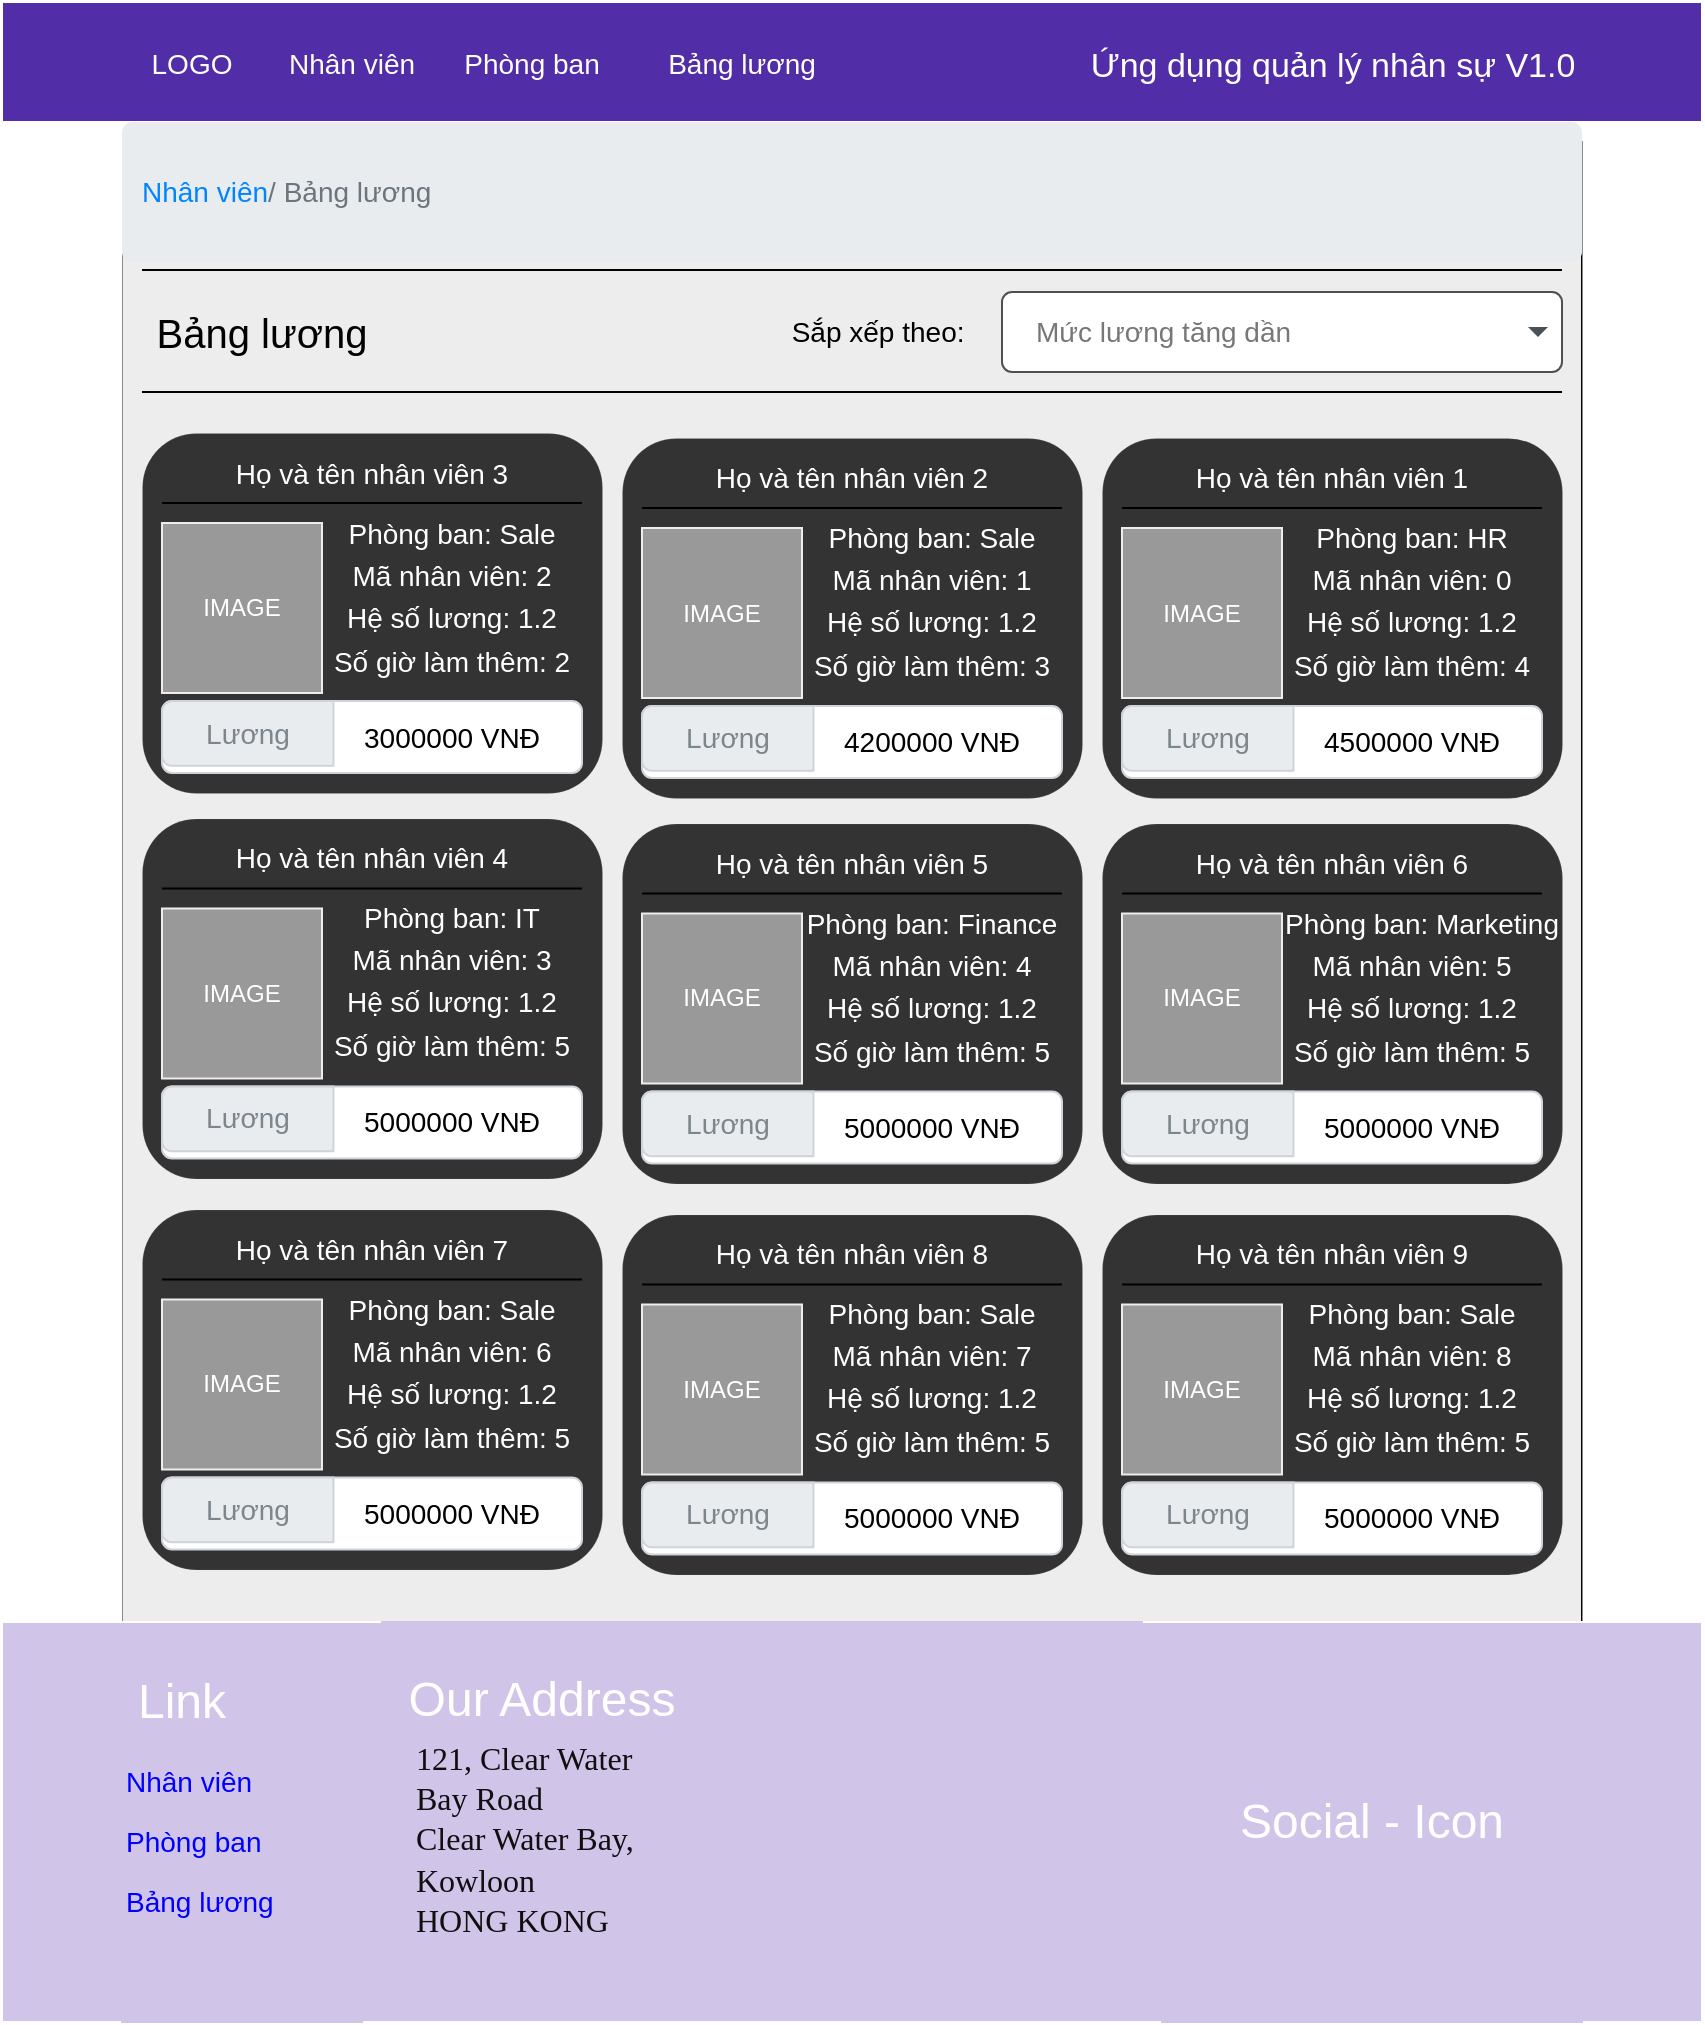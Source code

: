 <mxfile>
    <diagram id="Ei1xBB8gkL-GQEReVUcK" name="Page-1">
        <mxGraphModel dx="765" dy="562" grid="1" gridSize="10" guides="1" tooltips="1" connect="1" arrows="1" fold="1" page="1" pageScale="1" pageWidth="850" pageHeight="1100" math="0" shadow="0">
            <root>
                <mxCell id="0"/>
                <mxCell id="1" parent="0"/>
                <mxCell id="2" value="" style="html=1;shadow=0;dashed=0;fontSize=16;fontColor=#181819;align=left;spacing=15;fillColor=#512da8;strokeWidth=1;strokeColor=#FFFFFF;" vertex="1" parent="1">
                    <mxGeometry width="850" height="60" as="geometry"/>
                </mxCell>
                <mxCell id="3" value="Nhân viên" style="fillColor=none;strokeColor=none;fontSize=14;align=center;fontColor=#FFFFFF;" vertex="1" parent="2">
                    <mxGeometry width="70" height="40" relative="1" as="geometry">
                        <mxPoint x="140" y="10" as="offset"/>
                    </mxGeometry>
                </mxCell>
                <mxCell id="4" value="Phòng ban" style="fillColor=none;strokeColor=none;fontSize=14;align=center;fontColor=#FFFFFF;" vertex="1" parent="2">
                    <mxGeometry width="50" height="40" relative="1" as="geometry">
                        <mxPoint x="240" y="10" as="offset"/>
                    </mxGeometry>
                </mxCell>
                <mxCell id="5" value="Bảng lương" style="fillColor=none;strokeColor=none;fontSize=14;align=center;fontColor=#FFFFFF;" vertex="1" parent="2">
                    <mxGeometry width="80" height="40" relative="1" as="geometry">
                        <mxPoint x="330" y="10" as="offset"/>
                    </mxGeometry>
                </mxCell>
                <mxCell id="6" value="Ứng dụng quản lý nhân sự V1.0" style="fillColor=none;strokeColor=none;fontSize=17;align=center;fontColor=#FFFFFF;spacingLeft=1;strokeWidth=1;" vertex="1" parent="2">
                    <mxGeometry width="250" height="40" relative="1" as="geometry">
                        <mxPoint x="540" y="10" as="offset"/>
                    </mxGeometry>
                </mxCell>
                <mxCell id="7" value="" style="rounded=0;whiteSpace=wrap;html=1;fillColor=#ededed;shadow=0;" vertex="1" parent="1">
                    <mxGeometry x="60" y="70" width="730" height="740" as="geometry"/>
                </mxCell>
                <mxCell id="8" value="LOGO" style="fillColor=none;strokeColor=none;fontSize=14;align=center;fontColor=#FFFFFF;" vertex="1" parent="1">
                    <mxGeometry x="60" y="10" width="70" height="40" as="geometry"/>
                </mxCell>
                <mxCell id="9" value="" style="rounded=0;whiteSpace=wrap;html=1;shadow=0;glass=0;sketch=0;strokeColor=#ededed;strokeWidth=0;fillColor=#FFFFFF;" vertex="1" parent="1">
                    <mxGeometry y="60" width="60" height="750" as="geometry"/>
                </mxCell>
                <mxCell id="10" value="" style="rounded=0;whiteSpace=wrap;html=1;shadow=0;glass=0;sketch=0;strokeColor=#ededed;strokeWidth=0;fillColor=#FFFFFF;" vertex="1" parent="1">
                    <mxGeometry x="790" y="60" width="60" height="750" as="geometry"/>
                </mxCell>
                <mxCell id="11" value="" style="line;strokeWidth=1;html=1;perimeter=backbonePerimeter;points=[];outlineConnect=0;strokeColor=#000000;" vertex="1" parent="1">
                    <mxGeometry x="70" y="129" width="710" height="10" as="geometry"/>
                </mxCell>
                <mxCell id="12" value="&lt;font color=&quot;#0085fc&quot;&gt;Nhân viên&lt;/font&gt;/ Bảng lương" style="html=1;shadow=0;dashed=0;shape=mxgraph.bootstrap.rrect;rSize=5;strokeColor=none;strokeWidth=1;fillColor=#E9ECEF;fontColor=#6C757D;whiteSpace=wrap;align=left;verticalAlign=middle;spacingLeft=0;fontStyle=0;fontSize=14;spacing=10;" vertex="1" parent="1">
                    <mxGeometry x="60" y="60" width="730" height="70" as="geometry"/>
                </mxCell>
                <mxCell id="13" value="&lt;font color=&quot;#000000&quot; style=&quot;font-size: 20px&quot;&gt;Bảng lương&lt;/font&gt;" style="text;html=1;strokeColor=none;fillColor=none;align=center;verticalAlign=middle;whiteSpace=wrap;rounded=0;" vertex="1" parent="1">
                    <mxGeometry x="60" y="140" width="140" height="50" as="geometry"/>
                </mxCell>
                <mxCell id="14" value="&lt;font style=&quot;font-size: 14px&quot;&gt;&lt;br&gt;&lt;br&gt;&lt;br&gt;&lt;br&gt;&lt;br&gt;&lt;br&gt;&lt;/font&gt;" style="rounded=1;whiteSpace=wrap;html=1;strokeColor=#ededed;shadow=0;sketch=0;glass=0;fillColor=#333333;strokeWidth=0;" vertex="1" parent="1">
                    <mxGeometry x="70" y="215.5" width="230" height="180" as="geometry"/>
                </mxCell>
                <mxCell id="15" value="&lt;font color=&quot;#ffffff&quot;&gt;IMAGE&lt;/font&gt;" style="rounded=0;whiteSpace=wrap;html=1;shadow=0;glass=0;sketch=0;strokeColor=#ededed;strokeWidth=1;fillColor=#999999;" vertex="1" parent="1">
                    <mxGeometry x="80" y="260.5" width="80" height="85" as="geometry"/>
                </mxCell>
                <mxCell id="16" value="" style="line;strokeWidth=1;html=1;perimeter=backbonePerimeter;points=[];outlineConnect=0;strokeColor=#000000;" vertex="1" parent="1">
                    <mxGeometry x="70" y="190" width="710" height="10" as="geometry"/>
                </mxCell>
                <mxCell id="17" value="Mức lương tăng dần" style="html=1;shadow=0;dashed=0;shape=mxgraph.bootstrap.rrect;rSize=5;strokeColor=#505050;strokeWidth=1;fillColor=#ffffff;fontColor=#777777;whiteSpace=wrap;align=left;verticalAlign=middle;fontStyle=0;fontSize=14;spacingRight=0;spacing=17;" vertex="1" parent="1">
                    <mxGeometry x="500" y="145" width="280" height="40" as="geometry"/>
                </mxCell>
                <mxCell id="18" value="" style="shape=triangle;direction=south;fillColor=#495057;strokeColor=none;perimeter=none;" vertex="1" parent="17">
                    <mxGeometry x="1" y="0.5" width="10" height="5" relative="1" as="geometry">
                        <mxPoint x="-17" y="-2.5" as="offset"/>
                    </mxGeometry>
                </mxCell>
                <mxCell id="19" value="&lt;font color=&quot;#000000&quot; style=&quot;font-size: 14px&quot;&gt;Sắp xếp theo:&amp;nbsp;&lt;/font&gt;" style="text;html=1;strokeColor=none;fillColor=none;align=center;verticalAlign=middle;whiteSpace=wrap;rounded=0;" vertex="1" parent="1">
                    <mxGeometry x="390" y="147.5" width="100" height="35" as="geometry"/>
                </mxCell>
                <mxCell id="20" value="" style="line;strokeWidth=1;html=1;perimeter=backbonePerimeter;points=[];outlineConnect=0;strokeColor=#000000;" vertex="1" parent="1">
                    <mxGeometry x="80" y="245.5" width="210" height="10" as="geometry"/>
                </mxCell>
                <mxCell id="21" value="&lt;font color=&quot;#ffffff&quot; style=&quot;font-size: 14px&quot;&gt;Họ và tên nhân viên 3&lt;/font&gt;" style="text;html=1;strokeColor=none;fillColor=none;align=center;verticalAlign=middle;whiteSpace=wrap;rounded=0;" vertex="1" parent="1">
                    <mxGeometry x="70" y="215.5" width="230" height="40" as="geometry"/>
                </mxCell>
                <mxCell id="22" value="&lt;font color=&quot;#ffffff&quot; style=&quot;font-size: 14px&quot;&gt;Phòng ban: Sale&lt;/font&gt;" style="text;html=1;strokeColor=none;fillColor=none;align=center;verticalAlign=middle;whiteSpace=wrap;rounded=0;" vertex="1" parent="1">
                    <mxGeometry x="160" y="245.5" width="130" height="40" as="geometry"/>
                </mxCell>
                <mxCell id="23" value="&lt;font color=&quot;#ffffff&quot; style=&quot;font-size: 14px&quot;&gt;Mã nhân viên: 2&lt;/font&gt;" style="text;html=1;strokeColor=none;fillColor=none;align=center;verticalAlign=middle;whiteSpace=wrap;rounded=0;" vertex="1" parent="1">
                    <mxGeometry x="160" y="266.5" width="130" height="40" as="geometry"/>
                </mxCell>
                <mxCell id="24" value="&lt;font color=&quot;#ffffff&quot; style=&quot;font-size: 14px&quot;&gt;Hệ số lương: 1.2&lt;/font&gt;" style="text;html=1;strokeColor=none;fillColor=none;align=center;verticalAlign=middle;whiteSpace=wrap;rounded=0;" vertex="1" parent="1">
                    <mxGeometry x="160" y="287.5" width="130" height="40" as="geometry"/>
                </mxCell>
                <mxCell id="25" value="&lt;font color=&quot;#ffffff&quot; style=&quot;font-size: 14px&quot;&gt;Số giờ làm thêm: 2&lt;/font&gt;" style="text;html=1;strokeColor=none;fillColor=none;align=center;verticalAlign=middle;whiteSpace=wrap;rounded=0;" vertex="1" parent="1">
                    <mxGeometry x="160" y="309.5" width="130" height="40" as="geometry"/>
                </mxCell>
                <mxCell id="26" value="" style="html=1;shadow=0;dashed=0;shape=mxgraph.bootstrap.rrect;rSize=5;strokeColor=#CED4DA;html=1;whiteSpace=wrap;fillColor=#FFFFFF;fontColor=#7D868C;align=left;spacing=15;spacingLeft=40;fontSize=14;" vertex="1" parent="1">
                    <mxGeometry x="80" y="349.5" width="210" height="36" as="geometry"/>
                </mxCell>
                <mxCell id="27" value="Lương" style="html=1;shadow=0;dashed=0;shape=mxgraph.bootstrap.leftButton;strokeColor=inherit;gradientColor=inherit;fontColor=inherit;fillColor=#E9ECEF;rSize=5;perimeter=none;whiteSpace=wrap;resizeHeight=1;fontSize=14;" vertex="1" parent="26">
                    <mxGeometry width="85.714" height="32.4" as="geometry"/>
                </mxCell>
                <mxCell id="28" value="&lt;font color=&quot;#000000&quot; style=&quot;font-size: 14px&quot;&gt;3000000 VNĐ&lt;/font&gt;" style="text;html=1;strokeColor=none;fillColor=none;align=center;verticalAlign=middle;whiteSpace=wrap;rounded=0;" vertex="1" parent="26">
                    <mxGeometry x="95" y="4.5" width="100" height="27" as="geometry"/>
                </mxCell>
                <mxCell id="29" value="&lt;font style=&quot;font-size: 14px&quot;&gt;&lt;br&gt;&lt;br&gt;&lt;br&gt;&lt;br&gt;&lt;br&gt;&lt;br&gt;&lt;/font&gt;" style="rounded=1;whiteSpace=wrap;html=1;strokeColor=#ededed;shadow=0;sketch=0;glass=0;fillColor=#333333;strokeWidth=0;" vertex="1" parent="1">
                    <mxGeometry x="310" y="218" width="230" height="180" as="geometry"/>
                </mxCell>
                <mxCell id="30" value="&lt;font color=&quot;#ffffff&quot;&gt;IMAGE&lt;/font&gt;" style="rounded=0;whiteSpace=wrap;html=1;shadow=0;glass=0;sketch=0;strokeColor=#ededed;strokeWidth=1;fillColor=#999999;" vertex="1" parent="1">
                    <mxGeometry x="320" y="263" width="80" height="85" as="geometry"/>
                </mxCell>
                <mxCell id="31" value="" style="line;strokeWidth=1;html=1;perimeter=backbonePerimeter;points=[];outlineConnect=0;strokeColor=#000000;" vertex="1" parent="1">
                    <mxGeometry x="320" y="248" width="210" height="10" as="geometry"/>
                </mxCell>
                <mxCell id="32" value="&lt;font color=&quot;#ffffff&quot; style=&quot;font-size: 14px&quot;&gt;Họ và tên nhân viên 2&lt;/font&gt;" style="text;html=1;strokeColor=none;fillColor=none;align=center;verticalAlign=middle;whiteSpace=wrap;rounded=0;" vertex="1" parent="1">
                    <mxGeometry x="310" y="218" width="230" height="40" as="geometry"/>
                </mxCell>
                <mxCell id="33" value="&lt;font color=&quot;#ffffff&quot; style=&quot;font-size: 14px&quot;&gt;Phòng ban: Sale&lt;/font&gt;" style="text;html=1;strokeColor=none;fillColor=none;align=center;verticalAlign=middle;whiteSpace=wrap;rounded=0;" vertex="1" parent="1">
                    <mxGeometry x="400" y="248" width="130" height="40" as="geometry"/>
                </mxCell>
                <mxCell id="34" value="&lt;font color=&quot;#ffffff&quot; style=&quot;font-size: 14px&quot;&gt;Mã nhân viên: 1&lt;/font&gt;" style="text;html=1;strokeColor=none;fillColor=none;align=center;verticalAlign=middle;whiteSpace=wrap;rounded=0;" vertex="1" parent="1">
                    <mxGeometry x="400" y="269" width="130" height="40" as="geometry"/>
                </mxCell>
                <mxCell id="35" value="&lt;font color=&quot;#ffffff&quot; style=&quot;font-size: 14px&quot;&gt;Hệ số lương: 1.2&lt;/font&gt;" style="text;html=1;strokeColor=none;fillColor=none;align=center;verticalAlign=middle;whiteSpace=wrap;rounded=0;" vertex="1" parent="1">
                    <mxGeometry x="400" y="290" width="130" height="40" as="geometry"/>
                </mxCell>
                <mxCell id="36" value="&lt;font color=&quot;#ffffff&quot; style=&quot;font-size: 14px&quot;&gt;Số giờ làm thêm: 3&lt;/font&gt;" style="text;html=1;strokeColor=none;fillColor=none;align=center;verticalAlign=middle;whiteSpace=wrap;rounded=0;" vertex="1" parent="1">
                    <mxGeometry x="400" y="312" width="130" height="40" as="geometry"/>
                </mxCell>
                <mxCell id="37" value="" style="html=1;shadow=0;dashed=0;shape=mxgraph.bootstrap.rrect;rSize=5;strokeColor=#CED4DA;html=1;whiteSpace=wrap;fillColor=#FFFFFF;fontColor=#7D868C;align=left;spacing=15;spacingLeft=40;fontSize=14;" vertex="1" parent="1">
                    <mxGeometry x="320" y="352" width="210" height="36" as="geometry"/>
                </mxCell>
                <mxCell id="38" value="Lương" style="html=1;shadow=0;dashed=0;shape=mxgraph.bootstrap.leftButton;strokeColor=inherit;gradientColor=inherit;fontColor=inherit;fillColor=#E9ECEF;rSize=5;perimeter=none;whiteSpace=wrap;resizeHeight=1;fontSize=14;" vertex="1" parent="37">
                    <mxGeometry width="85.714" height="32.4" as="geometry"/>
                </mxCell>
                <mxCell id="39" value="&lt;font color=&quot;#000000&quot; style=&quot;font-size: 14px&quot;&gt;4200000 VNĐ&lt;/font&gt;" style="text;html=1;strokeColor=none;fillColor=none;align=center;verticalAlign=middle;whiteSpace=wrap;rounded=0;" vertex="1" parent="37">
                    <mxGeometry x="95" y="4.5" width="100" height="27" as="geometry"/>
                </mxCell>
                <mxCell id="40" value="&lt;font style=&quot;font-size: 14px&quot;&gt;&lt;br&gt;&lt;br&gt;&lt;br&gt;&lt;br&gt;&lt;br&gt;&lt;br&gt;&lt;/font&gt;" style="rounded=1;whiteSpace=wrap;html=1;strokeColor=#ededed;shadow=0;sketch=0;glass=0;fillColor=#333333;strokeWidth=0;" vertex="1" parent="1">
                    <mxGeometry x="550" y="218" width="230" height="180" as="geometry"/>
                </mxCell>
                <mxCell id="41" value="&lt;font color=&quot;#ffffff&quot;&gt;IMAGE&lt;/font&gt;" style="rounded=0;whiteSpace=wrap;html=1;shadow=0;glass=0;sketch=0;strokeColor=#ededed;strokeWidth=1;fillColor=#999999;" vertex="1" parent="1">
                    <mxGeometry x="560" y="263" width="80" height="85" as="geometry"/>
                </mxCell>
                <mxCell id="42" value="" style="line;strokeWidth=1;html=1;perimeter=backbonePerimeter;points=[];outlineConnect=0;strokeColor=#000000;" vertex="1" parent="1">
                    <mxGeometry x="560" y="248" width="210" height="10" as="geometry"/>
                </mxCell>
                <mxCell id="43" value="&lt;font color=&quot;#ffffff&quot; style=&quot;font-size: 14px&quot;&gt;Họ và tên nhân viên 1&lt;/font&gt;" style="text;html=1;strokeColor=none;fillColor=none;align=center;verticalAlign=middle;whiteSpace=wrap;rounded=0;" vertex="1" parent="1">
                    <mxGeometry x="550" y="218" width="230" height="40" as="geometry"/>
                </mxCell>
                <mxCell id="44" value="&lt;font color=&quot;#ffffff&quot; style=&quot;font-size: 14px&quot;&gt;Phòng ban: HR&lt;/font&gt;" style="text;html=1;strokeColor=none;fillColor=none;align=center;verticalAlign=middle;whiteSpace=wrap;rounded=0;" vertex="1" parent="1">
                    <mxGeometry x="640" y="248" width="130" height="40" as="geometry"/>
                </mxCell>
                <mxCell id="45" value="&lt;font color=&quot;#ffffff&quot; style=&quot;font-size: 14px&quot;&gt;Mã nhân viên: 0&lt;/font&gt;" style="text;html=1;strokeColor=none;fillColor=none;align=center;verticalAlign=middle;whiteSpace=wrap;rounded=0;" vertex="1" parent="1">
                    <mxGeometry x="640" y="269" width="130" height="40" as="geometry"/>
                </mxCell>
                <mxCell id="46" value="&lt;font color=&quot;#ffffff&quot; style=&quot;font-size: 14px&quot;&gt;Hệ số lương: 1.2&lt;/font&gt;" style="text;html=1;strokeColor=none;fillColor=none;align=center;verticalAlign=middle;whiteSpace=wrap;rounded=0;" vertex="1" parent="1">
                    <mxGeometry x="640" y="290" width="130" height="40" as="geometry"/>
                </mxCell>
                <mxCell id="47" value="&lt;font color=&quot;#ffffff&quot; style=&quot;font-size: 14px&quot;&gt;Số giờ làm thêm: 4&lt;/font&gt;" style="text;html=1;strokeColor=none;fillColor=none;align=center;verticalAlign=middle;whiteSpace=wrap;rounded=0;" vertex="1" parent="1">
                    <mxGeometry x="640" y="312" width="130" height="40" as="geometry"/>
                </mxCell>
                <mxCell id="48" value="" style="html=1;shadow=0;dashed=0;shape=mxgraph.bootstrap.rrect;rSize=5;strokeColor=#CED4DA;html=1;whiteSpace=wrap;fillColor=#FFFFFF;fontColor=#7D868C;align=left;spacing=15;spacingLeft=40;fontSize=14;" vertex="1" parent="1">
                    <mxGeometry x="560" y="352" width="210" height="36" as="geometry"/>
                </mxCell>
                <mxCell id="49" value="Lương" style="html=1;shadow=0;dashed=0;shape=mxgraph.bootstrap.leftButton;strokeColor=inherit;gradientColor=inherit;fontColor=inherit;fillColor=#E9ECEF;rSize=5;perimeter=none;whiteSpace=wrap;resizeHeight=1;fontSize=14;" vertex="1" parent="48">
                    <mxGeometry width="85.714" height="32.4" as="geometry"/>
                </mxCell>
                <mxCell id="50" value="&lt;font color=&quot;#000000&quot; style=&quot;font-size: 14px&quot;&gt;4500000 VNĐ&lt;/font&gt;" style="text;html=1;strokeColor=none;fillColor=none;align=center;verticalAlign=middle;whiteSpace=wrap;rounded=0;" vertex="1" parent="48">
                    <mxGeometry x="95" y="4.5" width="100" height="27" as="geometry"/>
                </mxCell>
                <mxCell id="51" value="&lt;font style=&quot;font-size: 14px&quot;&gt;&lt;br&gt;&lt;br&gt;&lt;br&gt;&lt;br&gt;&lt;br&gt;&lt;br&gt;&lt;/font&gt;" style="rounded=1;whiteSpace=wrap;html=1;strokeColor=#ededed;shadow=0;sketch=0;glass=0;fillColor=#333333;strokeWidth=0;" vertex="1" parent="1">
                    <mxGeometry x="70" y="408.25" width="230" height="180" as="geometry"/>
                </mxCell>
                <mxCell id="52" value="&lt;font color=&quot;#ffffff&quot;&gt;IMAGE&lt;/font&gt;" style="rounded=0;whiteSpace=wrap;html=1;shadow=0;glass=0;sketch=0;strokeColor=#ededed;strokeWidth=1;fillColor=#999999;" vertex="1" parent="1">
                    <mxGeometry x="80" y="453.25" width="80" height="85" as="geometry"/>
                </mxCell>
                <mxCell id="53" value="" style="line;strokeWidth=1;html=1;perimeter=backbonePerimeter;points=[];outlineConnect=0;strokeColor=#000000;" vertex="1" parent="1">
                    <mxGeometry x="80" y="438.25" width="210" height="10" as="geometry"/>
                </mxCell>
                <mxCell id="54" value="&lt;font color=&quot;#ffffff&quot; style=&quot;font-size: 14px&quot;&gt;Họ và tên nhân viên 4&lt;/font&gt;" style="text;html=1;strokeColor=none;fillColor=none;align=center;verticalAlign=middle;whiteSpace=wrap;rounded=0;" vertex="1" parent="1">
                    <mxGeometry x="70" y="408.25" width="230" height="40" as="geometry"/>
                </mxCell>
                <mxCell id="55" value="&lt;font color=&quot;#ffffff&quot; style=&quot;font-size: 14px&quot;&gt;Phòng ban: IT&lt;/font&gt;" style="text;html=1;strokeColor=none;fillColor=none;align=center;verticalAlign=middle;whiteSpace=wrap;rounded=0;" vertex="1" parent="1">
                    <mxGeometry x="160" y="438.25" width="130" height="40" as="geometry"/>
                </mxCell>
                <mxCell id="56" value="&lt;font color=&quot;#ffffff&quot; style=&quot;font-size: 14px&quot;&gt;Mã nhân viên: 3&lt;/font&gt;" style="text;html=1;strokeColor=none;fillColor=none;align=center;verticalAlign=middle;whiteSpace=wrap;rounded=0;" vertex="1" parent="1">
                    <mxGeometry x="160" y="459.25" width="130" height="40" as="geometry"/>
                </mxCell>
                <mxCell id="57" value="&lt;font color=&quot;#ffffff&quot; style=&quot;font-size: 14px&quot;&gt;Hệ số lương: 1.2&lt;/font&gt;" style="text;html=1;strokeColor=none;fillColor=none;align=center;verticalAlign=middle;whiteSpace=wrap;rounded=0;" vertex="1" parent="1">
                    <mxGeometry x="160" y="480.25" width="130" height="40" as="geometry"/>
                </mxCell>
                <mxCell id="58" value="&lt;font color=&quot;#ffffff&quot; style=&quot;font-size: 14px&quot;&gt;Số giờ làm thêm: 5&lt;/font&gt;" style="text;html=1;strokeColor=none;fillColor=none;align=center;verticalAlign=middle;whiteSpace=wrap;rounded=0;" vertex="1" parent="1">
                    <mxGeometry x="160" y="502.25" width="130" height="40" as="geometry"/>
                </mxCell>
                <mxCell id="59" value="" style="html=1;shadow=0;dashed=0;shape=mxgraph.bootstrap.rrect;rSize=5;strokeColor=#CED4DA;html=1;whiteSpace=wrap;fillColor=#FFFFFF;fontColor=#7D868C;align=left;spacing=15;spacingLeft=40;fontSize=14;" vertex="1" parent="1">
                    <mxGeometry x="80" y="542.25" width="210" height="36" as="geometry"/>
                </mxCell>
                <mxCell id="60" value="Lương" style="html=1;shadow=0;dashed=0;shape=mxgraph.bootstrap.leftButton;strokeColor=inherit;gradientColor=inherit;fontColor=inherit;fillColor=#E9ECEF;rSize=5;perimeter=none;whiteSpace=wrap;resizeHeight=1;fontSize=14;" vertex="1" parent="59">
                    <mxGeometry width="85.714" height="32.4" as="geometry"/>
                </mxCell>
                <mxCell id="61" value="&lt;font color=&quot;#000000&quot; style=&quot;font-size: 14px&quot;&gt;5000000 VNĐ&lt;/font&gt;" style="text;html=1;strokeColor=none;fillColor=none;align=center;verticalAlign=middle;whiteSpace=wrap;rounded=0;" vertex="1" parent="59">
                    <mxGeometry x="95" y="4.5" width="100" height="27" as="geometry"/>
                </mxCell>
                <mxCell id="62" value="&lt;font style=&quot;font-size: 14px&quot;&gt;&lt;br&gt;&lt;br&gt;&lt;br&gt;&lt;br&gt;&lt;br&gt;&lt;br&gt;&lt;/font&gt;" style="rounded=1;whiteSpace=wrap;html=1;strokeColor=#ededed;shadow=0;sketch=0;glass=0;fillColor=#333333;strokeWidth=0;" vertex="1" parent="1">
                    <mxGeometry x="310" y="410.75" width="230" height="180" as="geometry"/>
                </mxCell>
                <mxCell id="63" value="&lt;font color=&quot;#ffffff&quot;&gt;IMAGE&lt;/font&gt;" style="rounded=0;whiteSpace=wrap;html=1;shadow=0;glass=0;sketch=0;strokeColor=#ededed;strokeWidth=1;fillColor=#999999;" vertex="1" parent="1">
                    <mxGeometry x="320" y="455.75" width="80" height="85" as="geometry"/>
                </mxCell>
                <mxCell id="64" value="" style="line;strokeWidth=1;html=1;perimeter=backbonePerimeter;points=[];outlineConnect=0;strokeColor=#000000;" vertex="1" parent="1">
                    <mxGeometry x="320" y="440.75" width="210" height="10" as="geometry"/>
                </mxCell>
                <mxCell id="65" value="&lt;font color=&quot;#ffffff&quot; style=&quot;font-size: 14px&quot;&gt;Họ và tên nhân viên 5&lt;/font&gt;" style="text;html=1;strokeColor=none;fillColor=none;align=center;verticalAlign=middle;whiteSpace=wrap;rounded=0;" vertex="1" parent="1">
                    <mxGeometry x="310" y="410.75" width="230" height="40" as="geometry"/>
                </mxCell>
                <mxCell id="66" value="&lt;font color=&quot;#ffffff&quot; style=&quot;font-size: 14px&quot;&gt;Phòng ban: Finance&lt;/font&gt;" style="text;html=1;strokeColor=none;fillColor=none;align=center;verticalAlign=middle;whiteSpace=wrap;rounded=0;" vertex="1" parent="1">
                    <mxGeometry x="400" y="440.75" width="130" height="40" as="geometry"/>
                </mxCell>
                <mxCell id="67" value="&lt;font color=&quot;#ffffff&quot; style=&quot;font-size: 14px&quot;&gt;Mã nhân viên: 4&lt;/font&gt;" style="text;html=1;strokeColor=none;fillColor=none;align=center;verticalAlign=middle;whiteSpace=wrap;rounded=0;" vertex="1" parent="1">
                    <mxGeometry x="400" y="461.75" width="130" height="40" as="geometry"/>
                </mxCell>
                <mxCell id="68" value="&lt;font color=&quot;#ffffff&quot; style=&quot;font-size: 14px&quot;&gt;Hệ số lương: 1.2&lt;/font&gt;" style="text;html=1;strokeColor=none;fillColor=none;align=center;verticalAlign=middle;whiteSpace=wrap;rounded=0;" vertex="1" parent="1">
                    <mxGeometry x="400" y="482.75" width="130" height="40" as="geometry"/>
                </mxCell>
                <mxCell id="69" value="&lt;font color=&quot;#ffffff&quot; style=&quot;font-size: 14px&quot;&gt;Số giờ làm thêm: 5&lt;/font&gt;" style="text;html=1;strokeColor=none;fillColor=none;align=center;verticalAlign=middle;whiteSpace=wrap;rounded=0;" vertex="1" parent="1">
                    <mxGeometry x="400" y="504.75" width="130" height="40" as="geometry"/>
                </mxCell>
                <mxCell id="70" value="" style="html=1;shadow=0;dashed=0;shape=mxgraph.bootstrap.rrect;rSize=5;strokeColor=#CED4DA;html=1;whiteSpace=wrap;fillColor=#FFFFFF;fontColor=#7D868C;align=left;spacing=15;spacingLeft=40;fontSize=14;" vertex="1" parent="1">
                    <mxGeometry x="320" y="544.75" width="210" height="36" as="geometry"/>
                </mxCell>
                <mxCell id="71" value="Lương" style="html=1;shadow=0;dashed=0;shape=mxgraph.bootstrap.leftButton;strokeColor=inherit;gradientColor=inherit;fontColor=inherit;fillColor=#E9ECEF;rSize=5;perimeter=none;whiteSpace=wrap;resizeHeight=1;fontSize=14;" vertex="1" parent="70">
                    <mxGeometry width="85.714" height="32.4" as="geometry"/>
                </mxCell>
                <mxCell id="72" value="&lt;font color=&quot;#000000&quot; style=&quot;font-size: 14px&quot;&gt;5000000 VNĐ&lt;/font&gt;" style="text;html=1;strokeColor=none;fillColor=none;align=center;verticalAlign=middle;whiteSpace=wrap;rounded=0;" vertex="1" parent="70">
                    <mxGeometry x="95" y="4.5" width="100" height="27" as="geometry"/>
                </mxCell>
                <mxCell id="73" value="&lt;font style=&quot;font-size: 14px&quot;&gt;&lt;br&gt;&lt;br&gt;&lt;br&gt;&lt;br&gt;&lt;br&gt;&lt;br&gt;&lt;/font&gt;" style="rounded=1;whiteSpace=wrap;html=1;strokeColor=#ededed;shadow=0;sketch=0;glass=0;fillColor=#333333;strokeWidth=0;" vertex="1" parent="1">
                    <mxGeometry x="550" y="410.75" width="230" height="180" as="geometry"/>
                </mxCell>
                <mxCell id="74" value="&lt;font color=&quot;#ffffff&quot;&gt;IMAGE&lt;/font&gt;" style="rounded=0;whiteSpace=wrap;html=1;shadow=0;glass=0;sketch=0;strokeColor=#ededed;strokeWidth=1;fillColor=#999999;" vertex="1" parent="1">
                    <mxGeometry x="560" y="455.75" width="80" height="85" as="geometry"/>
                </mxCell>
                <mxCell id="75" value="" style="line;strokeWidth=1;html=1;perimeter=backbonePerimeter;points=[];outlineConnect=0;strokeColor=#000000;" vertex="1" parent="1">
                    <mxGeometry x="560" y="440.75" width="210" height="10" as="geometry"/>
                </mxCell>
                <mxCell id="76" value="&lt;font color=&quot;#ffffff&quot; style=&quot;font-size: 14px&quot;&gt;Họ và tên nhân viên 6&lt;/font&gt;" style="text;html=1;strokeColor=none;fillColor=none;align=center;verticalAlign=middle;whiteSpace=wrap;rounded=0;" vertex="1" parent="1">
                    <mxGeometry x="550" y="410.75" width="230" height="40" as="geometry"/>
                </mxCell>
                <mxCell id="77" value="&lt;font color=&quot;#ffffff&quot; style=&quot;font-size: 14px&quot;&gt;Phòng ban: Marketing&lt;/font&gt;" style="text;html=1;strokeColor=none;fillColor=none;align=center;verticalAlign=middle;whiteSpace=wrap;rounded=0;" vertex="1" parent="1">
                    <mxGeometry x="640" y="440.75" width="140" height="40" as="geometry"/>
                </mxCell>
                <mxCell id="78" value="&lt;font color=&quot;#ffffff&quot; style=&quot;font-size: 14px&quot;&gt;Mã nhân viên: 5&lt;/font&gt;" style="text;html=1;strokeColor=none;fillColor=none;align=center;verticalAlign=middle;whiteSpace=wrap;rounded=0;" vertex="1" parent="1">
                    <mxGeometry x="640" y="461.75" width="130" height="40" as="geometry"/>
                </mxCell>
                <mxCell id="79" value="&lt;font color=&quot;#ffffff&quot; style=&quot;font-size: 14px&quot;&gt;Hệ số lương: 1.2&lt;/font&gt;" style="text;html=1;strokeColor=none;fillColor=none;align=center;verticalAlign=middle;whiteSpace=wrap;rounded=0;" vertex="1" parent="1">
                    <mxGeometry x="640" y="482.75" width="130" height="40" as="geometry"/>
                </mxCell>
                <mxCell id="80" value="&lt;font color=&quot;#ffffff&quot; style=&quot;font-size: 14px&quot;&gt;Số giờ làm thêm: 5&lt;/font&gt;" style="text;html=1;strokeColor=none;fillColor=none;align=center;verticalAlign=middle;whiteSpace=wrap;rounded=0;" vertex="1" parent="1">
                    <mxGeometry x="640" y="504.75" width="130" height="40" as="geometry"/>
                </mxCell>
                <mxCell id="81" value="" style="html=1;shadow=0;dashed=0;shape=mxgraph.bootstrap.rrect;rSize=5;strokeColor=#CED4DA;html=1;whiteSpace=wrap;fillColor=#FFFFFF;fontColor=#7D868C;align=left;spacing=15;spacingLeft=40;fontSize=14;" vertex="1" parent="1">
                    <mxGeometry x="560" y="544.75" width="210" height="36" as="geometry"/>
                </mxCell>
                <mxCell id="82" value="Lương" style="html=1;shadow=0;dashed=0;shape=mxgraph.bootstrap.leftButton;strokeColor=inherit;gradientColor=inherit;fontColor=inherit;fillColor=#E9ECEF;rSize=5;perimeter=none;whiteSpace=wrap;resizeHeight=1;fontSize=14;" vertex="1" parent="81">
                    <mxGeometry width="85.714" height="32.4" as="geometry"/>
                </mxCell>
                <mxCell id="83" value="&lt;font color=&quot;#000000&quot; style=&quot;font-size: 14px&quot;&gt;5000000 VNĐ&lt;/font&gt;" style="text;html=1;strokeColor=none;fillColor=none;align=center;verticalAlign=middle;whiteSpace=wrap;rounded=0;" vertex="1" parent="81">
                    <mxGeometry x="95" y="4.5" width="100" height="27" as="geometry"/>
                </mxCell>
                <mxCell id="84" value="&lt;font style=&quot;font-size: 14px&quot;&gt;&lt;br&gt;&lt;br&gt;&lt;br&gt;&lt;br&gt;&lt;br&gt;&lt;br&gt;&lt;/font&gt;" style="rounded=1;whiteSpace=wrap;html=1;strokeColor=#ededed;shadow=0;sketch=0;glass=0;fillColor=#333333;strokeWidth=0;" vertex="1" parent="1">
                    <mxGeometry x="70" y="603.75" width="230" height="180" as="geometry"/>
                </mxCell>
                <mxCell id="85" value="&lt;font color=&quot;#ffffff&quot;&gt;IMAGE&lt;/font&gt;" style="rounded=0;whiteSpace=wrap;html=1;shadow=0;glass=0;sketch=0;strokeColor=#ededed;strokeWidth=1;fillColor=#999999;" vertex="1" parent="1">
                    <mxGeometry x="80" y="648.75" width="80" height="85" as="geometry"/>
                </mxCell>
                <mxCell id="86" value="" style="line;strokeWidth=1;html=1;perimeter=backbonePerimeter;points=[];outlineConnect=0;strokeColor=#000000;" vertex="1" parent="1">
                    <mxGeometry x="80" y="633.75" width="210" height="10" as="geometry"/>
                </mxCell>
                <mxCell id="87" value="&lt;font color=&quot;#ffffff&quot; style=&quot;font-size: 14px&quot;&gt;Họ và tên nhân viên 7&lt;/font&gt;" style="text;html=1;strokeColor=none;fillColor=none;align=center;verticalAlign=middle;whiteSpace=wrap;rounded=0;" vertex="1" parent="1">
                    <mxGeometry x="70" y="603.75" width="230" height="40" as="geometry"/>
                </mxCell>
                <mxCell id="88" value="&lt;font color=&quot;#ffffff&quot; style=&quot;font-size: 14px&quot;&gt;Phòng ban: Sale&lt;/font&gt;" style="text;html=1;strokeColor=none;fillColor=none;align=center;verticalAlign=middle;whiteSpace=wrap;rounded=0;" vertex="1" parent="1">
                    <mxGeometry x="160" y="633.75" width="130" height="40" as="geometry"/>
                </mxCell>
                <mxCell id="89" value="&lt;font color=&quot;#ffffff&quot; style=&quot;font-size: 14px&quot;&gt;Mã nhân viên: 6&lt;/font&gt;" style="text;html=1;strokeColor=none;fillColor=none;align=center;verticalAlign=middle;whiteSpace=wrap;rounded=0;" vertex="1" parent="1">
                    <mxGeometry x="160" y="654.75" width="130" height="40" as="geometry"/>
                </mxCell>
                <mxCell id="90" value="&lt;font color=&quot;#ffffff&quot; style=&quot;font-size: 14px&quot;&gt;Hệ số lương: 1.2&lt;/font&gt;" style="text;html=1;strokeColor=none;fillColor=none;align=center;verticalAlign=middle;whiteSpace=wrap;rounded=0;" vertex="1" parent="1">
                    <mxGeometry x="160" y="675.75" width="130" height="40" as="geometry"/>
                </mxCell>
                <mxCell id="91" value="&lt;font color=&quot;#ffffff&quot; style=&quot;font-size: 14px&quot;&gt;Số giờ làm thêm: 5&lt;/font&gt;" style="text;html=1;strokeColor=none;fillColor=none;align=center;verticalAlign=middle;whiteSpace=wrap;rounded=0;" vertex="1" parent="1">
                    <mxGeometry x="160" y="697.75" width="130" height="40" as="geometry"/>
                </mxCell>
                <mxCell id="92" value="" style="html=1;shadow=0;dashed=0;shape=mxgraph.bootstrap.rrect;rSize=5;strokeColor=#CED4DA;html=1;whiteSpace=wrap;fillColor=#FFFFFF;fontColor=#7D868C;align=left;spacing=15;spacingLeft=40;fontSize=14;" vertex="1" parent="1">
                    <mxGeometry x="80" y="737.75" width="210" height="36" as="geometry"/>
                </mxCell>
                <mxCell id="93" value="Lương" style="html=1;shadow=0;dashed=0;shape=mxgraph.bootstrap.leftButton;strokeColor=inherit;gradientColor=inherit;fontColor=inherit;fillColor=#E9ECEF;rSize=5;perimeter=none;whiteSpace=wrap;resizeHeight=1;fontSize=14;" vertex="1" parent="92">
                    <mxGeometry width="85.714" height="32.4" as="geometry"/>
                </mxCell>
                <mxCell id="94" value="&lt;font color=&quot;#000000&quot; style=&quot;font-size: 14px&quot;&gt;5000000 VNĐ&lt;/font&gt;" style="text;html=1;strokeColor=none;fillColor=none;align=center;verticalAlign=middle;whiteSpace=wrap;rounded=0;" vertex="1" parent="92">
                    <mxGeometry x="95" y="4.5" width="100" height="27" as="geometry"/>
                </mxCell>
                <mxCell id="95" value="&lt;font style=&quot;font-size: 14px&quot;&gt;&lt;br&gt;&lt;br&gt;&lt;br&gt;&lt;br&gt;&lt;br&gt;&lt;br&gt;&lt;/font&gt;" style="rounded=1;whiteSpace=wrap;html=1;strokeColor=#ededed;shadow=0;sketch=0;glass=0;fillColor=#333333;strokeWidth=0;" vertex="1" parent="1">
                    <mxGeometry x="310" y="606.25" width="230" height="180" as="geometry"/>
                </mxCell>
                <mxCell id="96" value="&lt;font color=&quot;#ffffff&quot;&gt;IMAGE&lt;/font&gt;" style="rounded=0;whiteSpace=wrap;html=1;shadow=0;glass=0;sketch=0;strokeColor=#ededed;strokeWidth=1;fillColor=#999999;" vertex="1" parent="1">
                    <mxGeometry x="320" y="651.25" width="80" height="85" as="geometry"/>
                </mxCell>
                <mxCell id="97" value="" style="line;strokeWidth=1;html=1;perimeter=backbonePerimeter;points=[];outlineConnect=0;strokeColor=#000000;" vertex="1" parent="1">
                    <mxGeometry x="320" y="636.25" width="210" height="10" as="geometry"/>
                </mxCell>
                <mxCell id="98" value="&lt;font color=&quot;#ffffff&quot; style=&quot;font-size: 14px&quot;&gt;Họ và tên nhân viên 8&lt;/font&gt;" style="text;html=1;strokeColor=none;fillColor=none;align=center;verticalAlign=middle;whiteSpace=wrap;rounded=0;" vertex="1" parent="1">
                    <mxGeometry x="310" y="606.25" width="230" height="40" as="geometry"/>
                </mxCell>
                <mxCell id="99" value="&lt;font color=&quot;#ffffff&quot; style=&quot;font-size: 14px&quot;&gt;Phòng ban: Sale&lt;/font&gt;" style="text;html=1;strokeColor=none;fillColor=none;align=center;verticalAlign=middle;whiteSpace=wrap;rounded=0;" vertex="1" parent="1">
                    <mxGeometry x="400" y="636.25" width="130" height="40" as="geometry"/>
                </mxCell>
                <mxCell id="100" value="&lt;font color=&quot;#ffffff&quot; style=&quot;font-size: 14px&quot;&gt;Mã nhân viên: 7&lt;/font&gt;" style="text;html=1;strokeColor=none;fillColor=none;align=center;verticalAlign=middle;whiteSpace=wrap;rounded=0;" vertex="1" parent="1">
                    <mxGeometry x="400" y="657.25" width="130" height="40" as="geometry"/>
                </mxCell>
                <mxCell id="101" value="&lt;font color=&quot;#ffffff&quot; style=&quot;font-size: 14px&quot;&gt;Hệ số lương: 1.2&lt;/font&gt;" style="text;html=1;strokeColor=none;fillColor=none;align=center;verticalAlign=middle;whiteSpace=wrap;rounded=0;" vertex="1" parent="1">
                    <mxGeometry x="400" y="678.25" width="130" height="40" as="geometry"/>
                </mxCell>
                <mxCell id="102" value="&lt;font color=&quot;#ffffff&quot; style=&quot;font-size: 14px&quot;&gt;Số giờ làm thêm: 5&lt;/font&gt;" style="text;html=1;strokeColor=none;fillColor=none;align=center;verticalAlign=middle;whiteSpace=wrap;rounded=0;" vertex="1" parent="1">
                    <mxGeometry x="400" y="700.25" width="130" height="40" as="geometry"/>
                </mxCell>
                <mxCell id="103" value="" style="html=1;shadow=0;dashed=0;shape=mxgraph.bootstrap.rrect;rSize=5;strokeColor=#CED4DA;html=1;whiteSpace=wrap;fillColor=#FFFFFF;fontColor=#7D868C;align=left;spacing=15;spacingLeft=40;fontSize=14;" vertex="1" parent="1">
                    <mxGeometry x="320" y="740.25" width="210" height="36" as="geometry"/>
                </mxCell>
                <mxCell id="104" value="Lương" style="html=1;shadow=0;dashed=0;shape=mxgraph.bootstrap.leftButton;strokeColor=inherit;gradientColor=inherit;fontColor=inherit;fillColor=#E9ECEF;rSize=5;perimeter=none;whiteSpace=wrap;resizeHeight=1;fontSize=14;" vertex="1" parent="103">
                    <mxGeometry width="85.714" height="32.4" as="geometry"/>
                </mxCell>
                <mxCell id="105" value="&lt;font color=&quot;#000000&quot; style=&quot;font-size: 14px&quot;&gt;5000000 VNĐ&lt;/font&gt;" style="text;html=1;strokeColor=none;fillColor=none;align=center;verticalAlign=middle;whiteSpace=wrap;rounded=0;" vertex="1" parent="103">
                    <mxGeometry x="95" y="4.5" width="100" height="27" as="geometry"/>
                </mxCell>
                <mxCell id="106" value="&lt;font style=&quot;font-size: 14px&quot;&gt;&lt;br&gt;&lt;br&gt;&lt;br&gt;&lt;br&gt;&lt;br&gt;&lt;br&gt;&lt;/font&gt;" style="rounded=1;whiteSpace=wrap;html=1;strokeColor=#ededed;shadow=0;sketch=0;glass=0;fillColor=#333333;strokeWidth=0;" vertex="1" parent="1">
                    <mxGeometry x="550" y="606.25" width="230" height="180" as="geometry"/>
                </mxCell>
                <mxCell id="107" value="&lt;font color=&quot;#ffffff&quot;&gt;IMAGE&lt;/font&gt;" style="rounded=0;whiteSpace=wrap;html=1;shadow=0;glass=0;sketch=0;strokeColor=#ededed;strokeWidth=1;fillColor=#999999;" vertex="1" parent="1">
                    <mxGeometry x="560" y="651.25" width="80" height="85" as="geometry"/>
                </mxCell>
                <mxCell id="108" value="" style="line;strokeWidth=1;html=1;perimeter=backbonePerimeter;points=[];outlineConnect=0;strokeColor=#000000;" vertex="1" parent="1">
                    <mxGeometry x="560" y="636.25" width="210" height="10" as="geometry"/>
                </mxCell>
                <mxCell id="109" value="&lt;font color=&quot;#ffffff&quot; style=&quot;font-size: 14px&quot;&gt;Họ và tên nhân viên 9&lt;/font&gt;" style="text;html=1;strokeColor=none;fillColor=none;align=center;verticalAlign=middle;whiteSpace=wrap;rounded=0;" vertex="1" parent="1">
                    <mxGeometry x="550" y="606.25" width="230" height="40" as="geometry"/>
                </mxCell>
                <mxCell id="110" value="&lt;font color=&quot;#ffffff&quot; style=&quot;font-size: 14px&quot;&gt;Phòng ban: Sale&lt;/font&gt;" style="text;html=1;strokeColor=none;fillColor=none;align=center;verticalAlign=middle;whiteSpace=wrap;rounded=0;" vertex="1" parent="1">
                    <mxGeometry x="640" y="636.25" width="130" height="40" as="geometry"/>
                </mxCell>
                <mxCell id="111" value="&lt;font color=&quot;#ffffff&quot; style=&quot;font-size: 14px&quot;&gt;Mã nhân viên: 8&lt;/font&gt;" style="text;html=1;strokeColor=none;fillColor=none;align=center;verticalAlign=middle;whiteSpace=wrap;rounded=0;" vertex="1" parent="1">
                    <mxGeometry x="640" y="657.25" width="130" height="40" as="geometry"/>
                </mxCell>
                <mxCell id="112" value="&lt;font color=&quot;#ffffff&quot; style=&quot;font-size: 14px&quot;&gt;Hệ số lương: 1.2&lt;/font&gt;" style="text;html=1;strokeColor=none;fillColor=none;align=center;verticalAlign=middle;whiteSpace=wrap;rounded=0;" vertex="1" parent="1">
                    <mxGeometry x="640" y="678.25" width="130" height="40" as="geometry"/>
                </mxCell>
                <mxCell id="113" value="&lt;font color=&quot;#ffffff&quot; style=&quot;font-size: 14px&quot;&gt;Số giờ làm thêm: 5&lt;/font&gt;" style="text;html=1;strokeColor=none;fillColor=none;align=center;verticalAlign=middle;whiteSpace=wrap;rounded=0;" vertex="1" parent="1">
                    <mxGeometry x="640" y="700.25" width="130" height="40" as="geometry"/>
                </mxCell>
                <mxCell id="114" value="" style="html=1;shadow=0;dashed=0;shape=mxgraph.bootstrap.rrect;rSize=5;strokeColor=#CED4DA;html=1;whiteSpace=wrap;fillColor=#FFFFFF;fontColor=#7D868C;align=left;spacing=15;spacingLeft=40;fontSize=14;" vertex="1" parent="1">
                    <mxGeometry x="560" y="740.25" width="210" height="36" as="geometry"/>
                </mxCell>
                <mxCell id="115" value="Lương" style="html=1;shadow=0;dashed=0;shape=mxgraph.bootstrap.leftButton;strokeColor=inherit;gradientColor=inherit;fontColor=inherit;fillColor=#E9ECEF;rSize=5;perimeter=none;whiteSpace=wrap;resizeHeight=1;fontSize=14;" vertex="1" parent="114">
                    <mxGeometry width="85.714" height="32.4" as="geometry"/>
                </mxCell>
                <mxCell id="116" value="&lt;font color=&quot;#000000&quot; style=&quot;font-size: 14px&quot;&gt;5000000 VNĐ&lt;/font&gt;" style="text;html=1;strokeColor=none;fillColor=none;align=center;verticalAlign=middle;whiteSpace=wrap;rounded=0;" vertex="1" parent="114">
                    <mxGeometry x="95" y="4.5" width="100" height="27" as="geometry"/>
                </mxCell>
                <mxCell id="117" value="" style="rounded=0;whiteSpace=wrap;html=1;fontSize=17;strokeWidth=1;fontColor=#ffffff;fillColor=#d1c4e9;strokeColor=#FFFFFF;" vertex="1" parent="1">
                    <mxGeometry y="810" width="850" height="200" as="geometry"/>
                </mxCell>
                <mxCell id="118" value="" style="rounded=0;whiteSpace=wrap;html=1;fontSize=17;fontColor=#FFFFFF;strokeWidth=1;fillColor=#D1C4E9;strokeColor=#D1C4E9;" vertex="1" parent="1">
                    <mxGeometry x="60" y="811" width="120" height="199" as="geometry"/>
                </mxCell>
                <mxCell id="119" value="&lt;div style=&quot;text-align: left&quot;&gt;&lt;br&gt;&lt;/div&gt;&lt;br&gt;&lt;br&gt;" style="rounded=0;whiteSpace=wrap;html=1;fontSize=17;fontColor=#FFFFFF;strokeWidth=1;fillColor=#d1c4e9;strokeColor=#D1C4E9;" vertex="1" parent="1">
                    <mxGeometry x="190" y="810" width="380" height="199" as="geometry"/>
                </mxCell>
                <mxCell id="120" value="" style="rounded=0;whiteSpace=wrap;html=1;fontSize=17;fontColor=#FFFFFF;strokeWidth=1;fillColor=#d1c4e9;strokeColor=#D1C4E9;" vertex="1" parent="1">
                    <mxGeometry x="580" y="811" width="210" height="199" as="geometry"/>
                </mxCell>
                <mxCell id="121" value="&lt;font style=&quot;font-size: 24px&quot;&gt;Link&lt;/font&gt;" style="text;html=1;strokeColor=none;fillColor=none;align=center;verticalAlign=middle;whiteSpace=wrap;rounded=0;fontSize=17;fontColor=#FFFFFF;" vertex="1" parent="1">
                    <mxGeometry x="60" y="830" width="60" height="40" as="geometry"/>
                </mxCell>
                <mxCell id="122" value="&lt;font style=&quot;font-size: 24px&quot;&gt;Our Address&lt;/font&gt;" style="text;html=1;strokeColor=none;fillColor=none;align=center;verticalAlign=middle;whiteSpace=wrap;rounded=0;fontSize=17;fontColor=#FFFFFF;" vertex="1" parent="1">
                    <mxGeometry x="190" y="829" width="160" height="40" as="geometry"/>
                </mxCell>
                <mxCell id="123" value="&lt;font style=&quot;font-size: 24px&quot;&gt;Social - Icon&lt;/font&gt;" style="text;html=1;strokeColor=none;fillColor=none;align=center;verticalAlign=middle;whiteSpace=wrap;rounded=0;fontSize=17;fontColor=#FFFFFF;" vertex="1" parent="1">
                    <mxGeometry x="605" y="890" width="160" height="40" as="geometry"/>
                </mxCell>
                <mxCell id="124" value="&lt;span style=&quot;color: rgb(15 , 15 , 15) ; font-family: &amp;#34;times new roman&amp;#34; , &amp;#34;times&amp;#34; , serif ; font-size: 16px ; background-color: rgb(209 , 196 , 233)&quot;&gt;121, Clear Water Bay Road&lt;/span&gt;&lt;br style=&quot;box-sizing: border-box ; margin: 0px ; padding: 0px ; color: rgb(15 , 15 , 15) ; font-family: &amp;#34;times new roman&amp;#34; , &amp;#34;times&amp;#34; , serif ; font-size: 16px ; background-color: rgb(209 , 196 , 233)&quot;&gt;&lt;span style=&quot;color: rgb(15 , 15 , 15) ; font-family: &amp;#34;times new roman&amp;#34; , &amp;#34;times&amp;#34; , serif ; font-size: 16px ; background-color: rgb(209 , 196 , 233)&quot;&gt;Clear Water Bay, Kowloon&lt;/span&gt;&lt;br style=&quot;box-sizing: border-box ; margin: 0px ; padding: 0px ; color: rgb(15 , 15 , 15) ; font-family: &amp;#34;times new roman&amp;#34; , &amp;#34;times&amp;#34; , serif ; font-size: 16px ; background-color: rgb(209 , 196 , 233)&quot;&gt;&lt;span style=&quot;color: rgb(15 , 15 , 15) ; font-family: &amp;#34;times new roman&amp;#34; , &amp;#34;times&amp;#34; , serif ; font-size: 16px ; background-color: rgb(209 , 196 , 233)&quot;&gt;HONG KONG&lt;/span&gt;" style="text;html=1;strokeColor=none;fillColor=none;align=left;verticalAlign=middle;whiteSpace=wrap;rounded=0;fontSize=17;fontColor=#FFFFFF;" vertex="1" parent="1">
                    <mxGeometry x="205" y="899" width="120" height="40" as="geometry"/>
                </mxCell>
                <mxCell id="125" value="&lt;font style=&quot;font-size: 14px&quot; color=&quot;#0000ff&quot;&gt;Nhân viên&lt;/font&gt;" style="text;html=1;strokeColor=none;fillColor=none;align=left;verticalAlign=middle;whiteSpace=wrap;rounded=0;fontSize=17;fontColor=#FFFFFF;" vertex="1" parent="1">
                    <mxGeometry x="60" y="870" width="90" height="40" as="geometry"/>
                </mxCell>
                <mxCell id="126" value="&lt;font style=&quot;font-size: 14px&quot; color=&quot;#0000ff&quot;&gt;Phòng ban&lt;/font&gt;" style="text;html=1;strokeColor=none;fillColor=none;align=left;verticalAlign=middle;whiteSpace=wrap;rounded=0;fontSize=17;fontColor=#FFFFFF;" vertex="1" parent="1">
                    <mxGeometry x="60" y="900" width="110" height="40" as="geometry"/>
                </mxCell>
                <mxCell id="127" value="&lt;font style=&quot;font-size: 14px&quot; color=&quot;#0000ff&quot;&gt;Bảng lương&lt;/font&gt;" style="text;html=1;strokeColor=none;fillColor=none;align=left;verticalAlign=middle;whiteSpace=wrap;rounded=0;fontSize=17;fontColor=#FFFFFF;" vertex="1" parent="1">
                    <mxGeometry x="60" y="930" width="100" height="40" as="geometry"/>
                </mxCell>
            </root>
        </mxGraphModel>
    </diagram>
</mxfile>